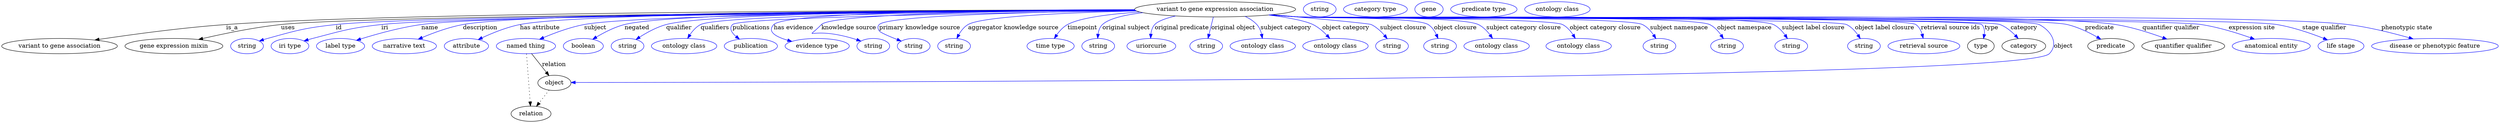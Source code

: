 digraph {
	graph [bb="0,0,5866.7,283"];
	node [label="\N"];
	"variant to gene expression association"	[height=0.5,
		label="variant to gene expression association",
		pos="2849.8,265",
		width=5.2537];
	"variant to gene association"	[height=0.5,
		pos="135.84,178",
		width=3.7733];
	"variant to gene expression association" -> "variant to gene association"	[label=is_a,
		lp="540.84,221.5",
		pos="e,218.71,192.34 2660.8,263.89 2183.8,263.16 939.72,258.42 526.84,229 424.39,221.7 307.68,205.78 228.64,193.85"];
	"gene expression mixin"	[height=0.5,
		pos="404.84,178",
		width=3.1955];
	"variant to gene expression association" -> "gene expression mixin"	[label=uses,
		lp="672.34,221.5",
		pos="e,462.7,193.62 2661.9,262.95 2167,259.9 851.99,249.93 655.84,229 593.09,222.3 522.7,207.65 472.47,195.92"];
	id	[color=blue,
		height=0.5,
		label=string,
		pos="575.84,178",
		width=1.0652];
	"variant to gene expression association" -> id	[color=blue,
		label=id,
		lp="791.84,221.5",
		pos="e,604.82,189.99 2661.8,262.8 2187.7,259.5 967.94,249.14 784.84,229 712.23,221.01 694.21,215.57 623.84,196 620.73,195.14 617.53,194.17 \
614.33,193.15",
		style=solid];
	iri	[color=blue,
		height=0.5,
		label="iri type",
		pos="676.84,178",
		width=1.2277];
	"variant to gene expression association" -> iri	[color=blue,
		label=iri,
		lp="899.84,221.5",
		pos="e,709.75,190.17 2662.1,262.6 2205.9,258.92 1064.2,247.94 891.84,229 818.8,220.98 800.93,214.58 729.84,196 726.46,195.12 722.99,194.15 \
719.5,193.13",
		style=solid];
	name	[color=blue,
		height=0.5,
		label="label type",
		pos="795.84,178",
		width=1.5707];
	"variant to gene expression association" -> name	[color=blue,
		label=name,
		lp="1004.8,221.5",
		pos="e,832.95,191.65 2661.6,263.03 2221,260.38 1147.3,251.68 984.84,229 935.47,222.11 880.53,206.67 842.67,194.75",
		style=solid];
	description	[color=blue,
		height=0.5,
		label="narrative text",
		pos="945.84,178",
		width=2.0943];
	"variant to gene expression association" -> description	[color=blue,
		label=description,
		lp="1122.3,221.5",
		pos="e,978.22,194.39 2661.1,263.8 2236.9,262.84 1233.4,257.54 1081.8,229 1049.1,222.85 1013.9,209.7 987.53,198.44",
		style=solid];
	"has attribute"	[color=blue,
		height=0.5,
		label=attribute,
		pos="1090.8,178",
		width=1.4443];
	"variant to gene expression association" -> "has attribute"	[color=blue,
		label="has attribute",
		lp="1262.8,221.5",
		pos="e,1118.2,193.3 2660.8,263.75 2260.8,262.67 1353.9,257.12 1215.8,229 1184.9,222.7 1151.8,209.13 1127.5,197.71",
		style=solid];
	subject	[color=blue,
		height=0.5,
		label="named thing",
		pos="1230.8,178",
		width=1.9318];
	"variant to gene expression association" -> subject	[color=blue,
		label=subject,
		lp="1392.8,221.5",
		pos="e,1262.7,194.11 2661.6,263 2290.7,260.53 1490.5,252.53 1366.8,229 1333.9,222.74 1298.5,209.47 1272,198.17",
		style=solid];
	negated	[color=blue,
		height=0.5,
		label=boolean,
		pos="1364.8,178",
		width=1.2999];
	"variant to gene expression association" -> negated	[color=blue,
		label=negated,
		lp="1489.8,221.5",
		pos="e,1386.5,193.99 2660.7,263.97 2307.7,263.23 1573.7,258.14 1460.8,229 1437.6,223 1413.6,210.54 1395.5,199.56",
		style=solid];
	qualifier	[color=blue,
		height=0.5,
		label=string,
		pos="1467.8,178",
		width=1.0652];
	"variant to gene expression association" -> qualifier	[color=blue,
		label=qualifier,
		lp="1588.8,221.5",
		pos="e,1487.6,193.5 2661.1,263.79 2328.2,262.69 1662,256.98 1558.8,229 1536.3,222.89 1513.3,210.18 1496.1,199.1",
		style=solid];
	qualifiers	[color=blue,
		height=0.5,
		label="ontology class",
		pos="1600.8,178",
		width=2.1304];
	"variant to gene expression association" -> qualifiers	[color=blue,
		label=qualifiers,
		lp="1672.3,221.5",
		pos="e,1608.8,196.2 2662,262.8 2333.1,260.11 1683.4,251.92 1638.8,229 1628.6,223.71 1620.3,214.22 1614.1,204.91",
		style=solid];
	publications	[color=blue,
		height=0.5,
		label=publication,
		pos="1757.8,178",
		width=1.7332];
	"variant to gene expression association" -> publications	[color=blue,
		label=publications,
		lp="1757.8,221.5",
		pos="e,1730.7,194.22 2663.9,261.55 2346,256.92 1730.1,245.79 1713.8,229 1705,219.92 1711.8,209.46 1722.4,200.47",
		style=solid];
	"has evidence"	[color=blue,
		height=0.5,
		label="evidence type",
		pos="1913.8,178",
		width=2.0943];
	"variant to gene expression association" -> "has evidence"	[color=blue,
		label="has evidence",
		lp="1857.3,221.5",
		pos="e,1854.1,189.02 2660.8,264.34 2369.2,263.92 1839.8,259 1810.8,229 1794.1,211.67 1816.3,199.54 1844.4,191.57",
		style=solid];
	"knowledge source"	[color=blue,
		height=0.5,
		label=string,
		pos="2045.8,178",
		width=1.0652];
	"variant to gene expression association" -> "knowledge source"	[color=blue,
		label="knowledge source",
		lp="1987.3,221.5",
		pos="e,2016.8,189.83 2661.3,263.49 2397.6,261.82 1948,255.15 1922.8,229 1881.3,185.86 1890.7,227.73 1997.8,196 2000.9,195.08 2004.1,194.08 \
2007.3,193.04",
		style=solid];
	"primary knowledge source"	[color=blue,
		height=0.5,
		label=string,
		pos="2140.8,178",
		width=1.0652];
	"variant to gene expression association" -> "primary knowledge source"	[color=blue,
		label="primary knowledge source",
		lp="2153.8,221.5",
		pos="e,2111.5,189.71 2662.8,262.15 2435.4,258.96 2079.4,250.54 2058.8,229 2054.2,224.18 2055.2,219.56 2058.8,214 2061.6,209.87 2082.1,\
201.11 2101.9,193.39",
		style=solid];
	"aggregator knowledge source"	[color=blue,
		height=0.5,
		label=string,
		pos="2235.8,178",
		width=1.0652];
	"variant to gene expression association" -> "aggregator knowledge source"	[color=blue,
		label="aggregator knowledge source",
		lp="2374.3,221.5",
		pos="e,2241.9,196 2664.6,261.21 2507.2,257.47 2301.6,248.82 2267.8,229 2258.6,223.58 2251.6,214.32 2246.5,205.24",
		style=solid];
	timepoint	[color=blue,
		height=0.5,
		label="time type",
		pos="2461.8,178",
		width=1.5346];
	"variant to gene expression association" -> timepoint	[color=blue,
		label=timepoint,
		lp="2536.8,221.5",
		pos="e,2470.6,195.91 2672.2,258.69 2602.4,254.02 2531.8,245.28 2501.8,229 2491.5,223.36 2482.8,213.81 2476.3,204.56",
		style=solid];
	"original subject"	[color=blue,
		height=0.5,
		label=string,
		pos="2573.8,178",
		width=1.0652];
	"variant to gene expression association" -> "original subject"	[color=blue,
		label="original subject",
		lp="2640.8,221.5",
		pos="e,2573,196.27 2680.5,256.88 2638.2,251.78 2600.3,243.24 2584.8,229 2578.5,223.19 2575.4,214.63 2574,206.24",
		style=solid];
	"original predicate"	[color=blue,
		height=0.5,
		label=uriorcurie,
		pos="2699.8,178",
		width=1.5887];
	"variant to gene expression association" -> "original predicate"	[color=blue,
		label="original predicate",
		lp="2771.3,221.5",
		pos="e,2698.1,196.34 2756.8,249.27 2734.8,244 2715.4,237.27 2707.8,229 2702.2,222.91 2699.7,214.52 2698.7,206.36",
		style=solid];
	"original object"	[color=blue,
		height=0.5,
		label=string,
		pos="2828.8,178",
		width=1.0652];
	"variant to gene expression association" -> "original object"	[color=blue,
		label="original object",
		lp="2892.3,221.5",
		pos="e,2833.1,196.18 2845.6,246.8 2842.7,235.16 2838.9,219.55 2835.6,206.24",
		style=solid];
	"subject category"	[color=blue,
		height=0.5,
		label="ontology class",
		pos="2961.8,178",
		width=2.1304];
	"variant to gene expression association" -> "subject category"	[color=blue,
		label="subject category",
		lp="3016.3,221.5",
		pos="e,2960.9,196.22 2920.2,248.28 2930.5,243.47 2940.2,237.19 2947.8,229 2953.6,222.79 2957.1,214.38 2959.1,206.22",
		style=solid];
	"object category"	[color=blue,
		height=0.5,
		label="ontology class",
		pos="3132.8,178",
		width=2.1304];
	"variant to gene expression association" -> "object category"	[color=blue,
		label="object category",
		lp="3157.3,221.5",
		pos="e,3119.4,196.2 2975.6,251.53 3018.7,245.85 3060.8,238.29 3079.8,229 3092.1,223.02 3103.4,213.21 3112.4,203.86",
		style=solid];
	"subject closure"	[color=blue,
		height=0.5,
		label=string,
		pos="3265.8,178",
		width=1.0652];
	"variant to gene expression association" -> "subject closure"	[color=blue,
		label="subject closure",
		lp="3292.3,221.5",
		pos="e,3254.6,195.49 2984,252.27 3086.6,243.14 3211.4,231.58 3216.8,229 3229,223.19 3239.8,213.03 3248.2,203.37",
		style=solid];
	"object closure"	[color=blue,
		height=0.5,
		label=string,
		pos="3378.8,178",
		width=1.0652];
	"variant to gene expression association" -> "object closure"	[color=blue,
		label="object closure",
		lp="3414.8,221.5",
		pos="e,3374.1,195.94 2982.4,252.13 3004.3,250.32 3026.7,248.54 3047.8,247 3081.5,244.56 3322.3,246.91 3350.8,229 3359.6,223.51 3365.9,\
214.24 3370.2,205.16",
		style=solid];
	"subject category closure"	[color=blue,
		height=0.5,
		label="ontology class",
		pos="3511.8,178",
		width=2.1304];
	"variant to gene expression association" -> "subject category closure"	[color=blue,
		label="subject category closure",
		lp="3575.3,221.5",
		pos="e,3502.2,196.19 2980.5,251.98 3003,250.15 3026.1,248.4 3047.8,247 3094.6,244 3426.7,249.43 3468.8,229 3479.9,223.64 3489.2,214.01 \
3496.3,204.61",
		style=solid];
	"object category closure"	[color=blue,
		height=0.5,
		label="ontology class",
		pos="3704.8,178",
		width=2.1304];
	"variant to gene expression association" -> "object category closure"	[color=blue,
		label="object category closure",
		lp="3767.3,221.5",
		pos="e,3696.9,196.19 2979.2,251.84 3002,249.99 3025.6,248.28 3047.8,247 3082.2,245.03 3636.2,244.73 3666.8,229 3677.1,223.71 3685.4,214.22 \
3691.6,204.91",
		style=solid];
	"subject namespace"	[color=blue,
		height=0.5,
		label=string,
		pos="3894.8,178",
		width=1.0652];
	"variant to gene expression association" -> "subject namespace"	[color=blue,
		label="subject namespace",
		lp="3940.8,221.5",
		pos="e,3886.5,195.75 2978.4,251.77 3001.5,249.91 3025.4,248.21 3047.8,247 3092.6,244.58 3814.6,248.88 3854.8,229 3865.7,223.64 3874.5,\
213.82 3881.1,204.29",
		style=solid];
	"object namespace"	[color=blue,
		height=0.5,
		label=string,
		pos="4053.8,178",
		width=1.0652];
	"variant to gene expression association" -> "object namespace"	[color=blue,
		label="object namespace",
		lp="4094.8,221.5",
		pos="e,4045.2,195.78 2977.8,251.75 3001.1,249.88 3025.2,248.18 3047.8,247 3101.4,244.2 3964.6,252.39 4012.8,229 4023.8,223.68 4032.9,\
213.86 4039.6,204.32",
		style=solid];
	"subject label closure"	[color=blue,
		height=0.5,
		label=string,
		pos="4204.8,178",
		width=1.0652];
	"variant to gene expression association" -> "subject label closure"	[color=blue,
		label="subject label closure",
		lp="4256.8,221.5",
		pos="e,4195.9,195.8 2977.6,251.72 3000.9,249.85 3025.1,248.16 3047.8,247 3109.7,243.85 4106.9,255.62 4162.8,229 4174,223.7 4183.2,213.89 \
4190.2,204.35",
		style=solid];
	"object label closure"	[color=blue,
		height=0.5,
		label=string,
		pos="4375.8,178",
		width=1.0652];
	"variant to gene expression association" -> "object label closure"	[color=blue,
		label="object label closure",
		lp="4424.3,221.5",
		pos="e,4367.2,195.8 2977.6,251.68 3000.9,249.81 3025.1,248.13 3047.8,247 3083.5,245.22 4302.6,244.52 4334.8,229 4345.8,223.7 4354.9,213.89 \
4361.7,204.35",
		style=solid];
	"retrieval source ids"	[color=blue,
		height=0.5,
		label="retrieval source",
		pos="4516.8,178",
		width=2.347];
	"variant to gene expression association" -> "retrieval source ids"	[color=blue,
		label="retrieval source ids",
		lp="4579.3,221.5",
		pos="e,4515.1,196.4 2977.3,251.67 3000.7,249.8 3025,248.12 3047.8,247 3088.1,245.03 4464.8,252.08 4497.8,229 4505.4,223.72 4509.9,215.03 \
4512.7,206.36",
		style=solid];
	type	[height=0.5,
		pos="4650.8,178",
		width=0.86659];
	"variant to gene expression association" -> type	[color=blue,
		label=type,
		lp="4675.8,221.5",
		pos="e,4657.1,195.64 2977,251.67 3000.5,249.79 3024.9,248.11 3047.8,247 3070.1,245.92 4637.2,244.85 4652.8,229 4658.8,222.94 4659.9,214.18 \
4659,205.68",
		style=solid];
	category	[height=0.5,
		pos="4751.8,178",
		width=1.4263];
	"variant to gene expression association" -> category	[color=blue,
		label=category,
		lp="4752.3,221.5",
		pos="e,4739.1,195.44 2977,251.67 3000.5,249.79 3024.9,248.11 3047.8,247 3093.6,244.79 4653.2,245.55 4695.8,229 4709.8,223.59 4722.5,212.99 \
4732.2,202.93",
		style=solid];
	object	[height=0.5,
		pos="1297.8,91",
		width=1.0832];
	"variant to gene expression association" -> object	[color=blue,
		label=object,
		lp="4844.8,178",
		pos="e,1336.8,91.998 2977,251.65 3000.5,249.78 3024.9,248.1 3047.8,247 3096.1,244.68 4744.9,251.16 4787.8,229 4816.7,214.12 4834.6,183.18 \
4811.8,160 4748.3,95.216 1767,92.115 1346.9,92",
		style=solid];
	predicate	[height=0.5,
		pos="4955.8,178",
		width=1.5165];
	"variant to gene expression association" -> predicate	[color=blue,
		label=predicate,
		lp="4928.8,221.5",
		pos="e,4932,194.35 2977,251.65 3000.5,249.77 3024.9,248.1 3047.8,247 3148,242.21 4755.2,251.96 4852.8,229 4877.7,223.15 4903.6,210.55 \
4923.2,199.47",
		style=solid];
	"quantifier qualifier"	[height=0.5,
		pos="5125.8,178",
		width=2.7081];
	"variant to gene expression association" -> "quantifier qualifier"	[color=blue,
		label="quantifier qualifier",
		lp="5096.8,221.5",
		pos="e,5087.4,194.61 2977,251.64 3000.5,249.76 3024.9,248.09 3047.8,247 3260.8,236.87 4756.2,262.35 4966.8,229 5005,222.96 5046.6,209.61 \
5077.7,198.23",
		style=solid];
	"expression site"	[color=blue,
		height=0.5,
		label="anatomical entity",
		pos="5332.8,178",
		width=2.5456];
	"variant to gene expression association" -> "expression site"	[color=blue,
		label="expression site",
		lp="5287.3,221.5",
		pos="e,5293.6,194.38 2976.8,251.64 3000.4,249.76 3024.8,248.08 3047.8,247 3165.5,241.46 5051.4,246.76 5167.8,229 5207.8,222.91 5251.5,\
209.33 5283.9,197.86",
		style=solid];
	"stage qualifier"	[color=blue,
		height=0.5,
		label="life stage",
		pos="5496.8,178",
		width=1.4985];
	"variant to gene expression association" -> "stage qualifier"	[color=blue,
		label="stage qualifier",
		lp="5457.3,221.5",
		pos="e,5465.2,192.71 2976.8,251.63 3000.4,249.75 3024.8,248.08 3047.8,247 3175.4,241.03 5219.9,249.82 5345.8,229 5384,222.69 5425.7,208.3 \
5455.5,196.57",
		style=solid];
	"phenotypic state"	[color=blue,
		height=0.5,
		label="disease or phenotypic feature",
		pos="5717.8,178",
		width=4.1344];
	"variant to gene expression association" -> "phenotypic state"	[color=blue,
		label="phenotypic state",
		lp="5651.8,221.5",
		pos="e,5666.6,195 2976.8,251.62 3000.4,249.74 3024.8,248.07 3047.8,247 3321.4,234.28 5241,262.68 5512.8,229 5562,222.9 5616.5,209.28 \
5656.9,197.79",
		style=solid];
	subject -> object	[label=relation,
		lp="1296.8,134.5",
		pos="e,1285.1,108.18 1244.1,160.21 1253.9,147.71 1267.5,130.45 1278.6,116.43"];
	relation	[height=0.5,
		pos="1242.8,18",
		width=1.2999];
	subject -> relation	[pos="e,1241.5,36.188 1232.1,159.79 1234.2,132.48 1238.3,78.994 1240.8,46.38",
		style=dotted];
	association_type	[color=blue,
		height=0.5,
		label=string,
		pos="3094.8,265",
		width=1.0652];
	association_category	[color=blue,
		height=0.5,
		label="category type",
		pos="3225.8,265",
		width=2.0762];
	object -> relation	[pos="e,1255.7,35.54 1285.4,73.889 1278.4,64.939 1269.7,53.617 1261.9,43.584",
		style=dotted];
	"variant to gene association_object"	[color=blue,
		height=0.5,
		label=gene,
		pos="3351.8,265",
		width=0.92075];
	"variant to gene expression association_predicate"	[color=blue,
		height=0.5,
		label="predicate type",
		pos="3480.8,265",
		width=2.1665];
	"gene expression mixin_quantifier qualifier"	[color=blue,
		height=0.5,
		label="ontology class",
		pos="3653.8,265",
		width=2.1304];
}
